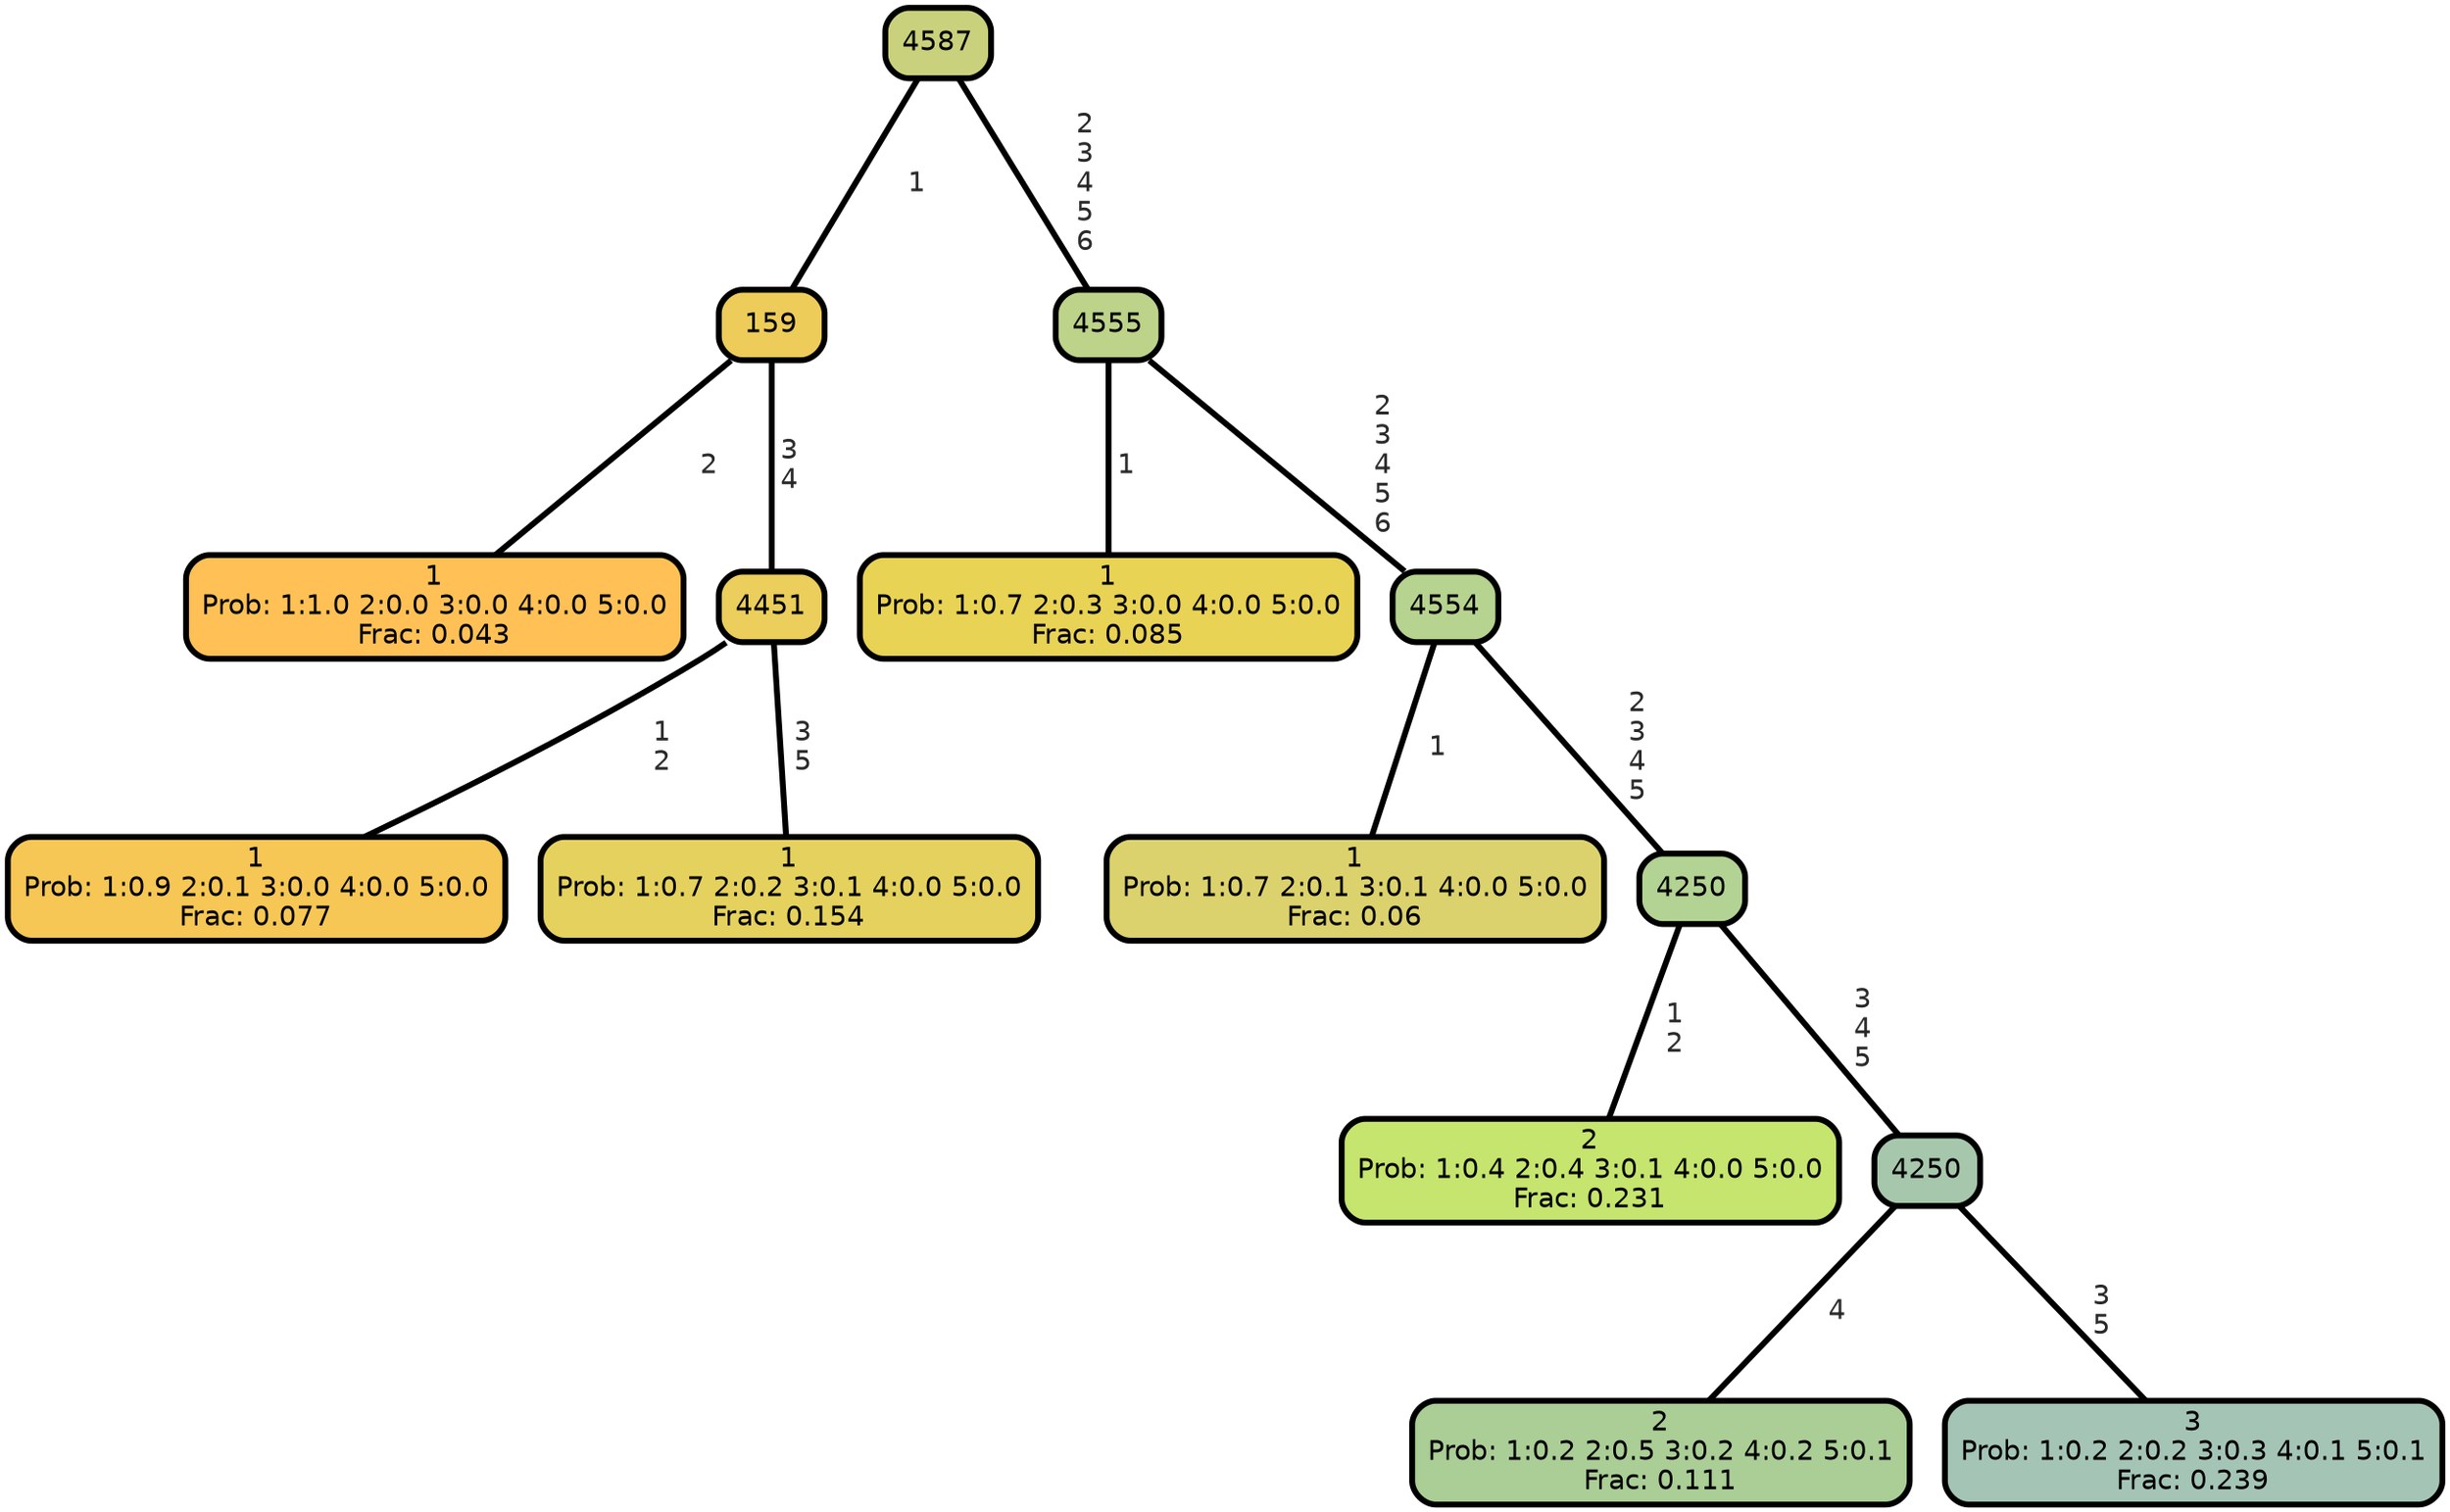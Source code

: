 graph Tree {
node [shape=box, style="filled, rounded",color="black",penwidth="3",fontcolor="black",                 fontname=helvetica] ;
graph [ranksep="0 equally", splines=straight,                 bgcolor=transparent, dpi=200] ;
edge [fontname=helvetica, fontweight=bold,fontcolor=grey14,color=black] ;
0 [label="1
Prob: 1:1.0 2:0.0 3:0.0 4:0.0 5:0.0
Frac: 0.043", fillcolor="#ffc155"] ;
1 [label="159", fillcolor="#eecc5a"] ;
2 [label="1
Prob: 1:0.9 2:0.1 3:0.0 4:0.0 5:0.0
Frac: 0.077", fillcolor="#f7c755"] ;
3 [label="4451", fillcolor="#ebce5b"] ;
4 [label="1
Prob: 1:0.7 2:0.2 3:0.1 4:0.0 5:0.0
Frac: 0.154", fillcolor="#e5d25e"] ;
5 [label="4587", fillcolor="#cad17c"] ;
6 [label="1
Prob: 1:0.7 2:0.3 3:0.0 4:0.0 5:0.0
Frac: 0.085", fillcolor="#e9d355"] ;
7 [label="4555", fillcolor="#bcd389"] ;
8 [label="1
Prob: 1:0.7 2:0.1 3:0.1 4:0.0 5:0.0
Frac: 0.06", fillcolor="#dcd26d"] ;
9 [label="4554", fillcolor="#b6d38f"] ;
10 [label="2
Prob: 1:0.4 2:0.4 3:0.1 4:0.0 5:0.0
Frac: 0.231", fillcolor="#c6e56e"] ;
11 [label="4250", fillcolor="#b2d393"] ;
12 [label="2
Prob: 1:0.2 2:0.5 3:0.2 4:0.2 5:0.1
Frac: 0.111", fillcolor="#aace96"] ;
13 [label="4250", fillcolor="#a6c7ac"] ;
14 [label="3
Prob: 1:0.2 2:0.2 3:0.3 4:0.1 5:0.1
Frac: 0.239", fillcolor="#a4c5b6"] ;
1 -- 0 [label=" 2",penwidth=3] ;
1 -- 3 [label=" 3\n 4",penwidth=3] ;
3 -- 2 [label=" 1\n 2",penwidth=3] ;
3 -- 4 [label=" 3\n 5",penwidth=3] ;
5 -- 1 [label=" 1",penwidth=3] ;
5 -- 7 [label=" 2\n 3\n 4\n 5\n 6",penwidth=3] ;
7 -- 6 [label=" 1",penwidth=3] ;
7 -- 9 [label=" 2\n 3\n 4\n 5\n 6",penwidth=3] ;
9 -- 8 [label=" 1",penwidth=3] ;
9 -- 11 [label=" 2\n 3\n 4\n 5",penwidth=3] ;
11 -- 10 [label=" 1\n 2",penwidth=3] ;
11 -- 13 [label=" 3\n 4\n 5",penwidth=3] ;
13 -- 12 [label=" 4",penwidth=3] ;
13 -- 14 [label=" 3\n 5",penwidth=3] ;
{rank = same;}}